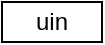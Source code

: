 <mxfile version="14.2.4" type="github">
  <diagram id="iBVjDvxEJwsww9wV77Ba" name="Page-1">
    <mxGraphModel dx="1426" dy="746" grid="1" gridSize="10" guides="1" tooltips="1" connect="1" arrows="1" fold="1" page="1" pageScale="1" pageWidth="827" pageHeight="1169" math="0" shadow="0">
      <root>
        <mxCell id="0" />
        <mxCell id="1" parent="0" />
        <mxCell id="IAyeYNaABHgEUa5k1j_U-1" value="uin" style="rounded=0;whiteSpace=wrap;html=1;" vertex="1" parent="1">
          <mxGeometry x="150" y="180" width="50" height="20" as="geometry" />
        </mxCell>
      </root>
    </mxGraphModel>
  </diagram>
</mxfile>
